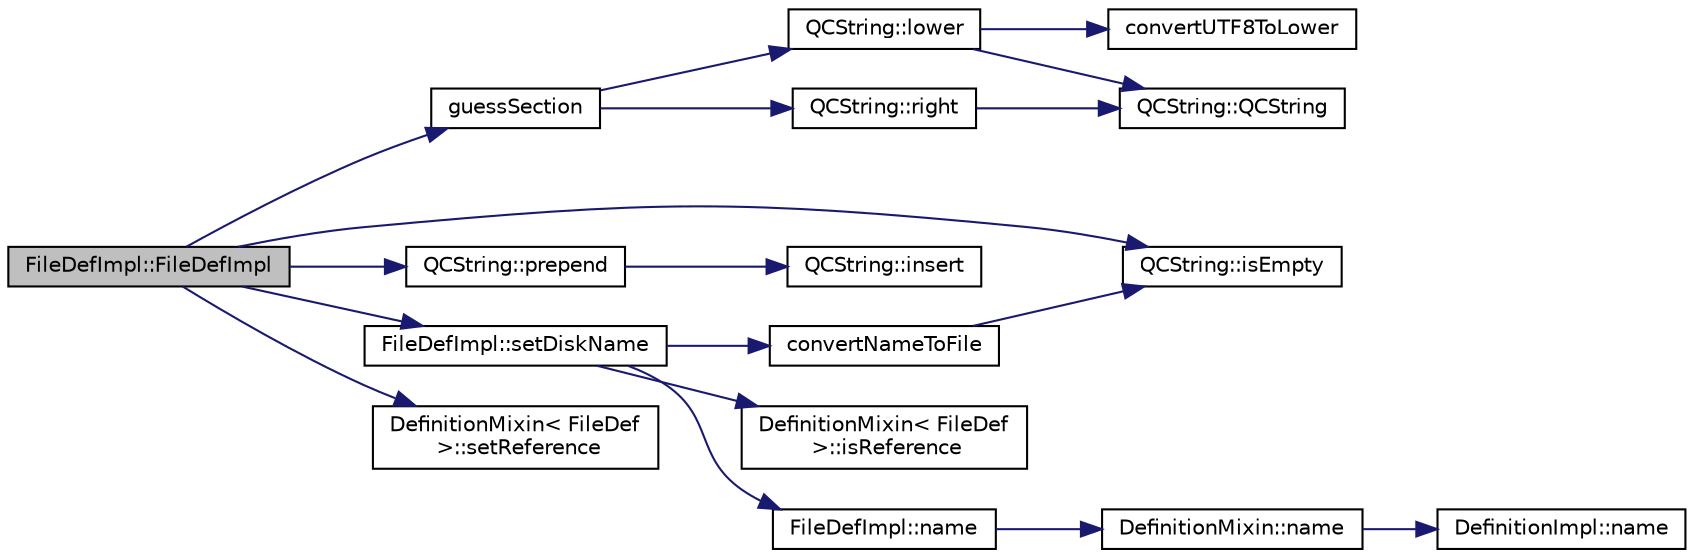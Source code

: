 digraph "FileDefImpl::FileDefImpl"
{
 // LATEX_PDF_SIZE
  edge [fontname="Helvetica",fontsize="10",labelfontname="Helvetica",labelfontsize="10"];
  node [fontname="Helvetica",fontsize="10",shape=record];
  rankdir="LR";
  Node1 [label="FileDefImpl::FileDefImpl",height=0.2,width=0.4,color="black", fillcolor="grey75", style="filled", fontcolor="black",tooltip=" "];
  Node1 -> Node2 [color="midnightblue",fontsize="10",style="solid"];
  Node2 [label="guessSection",height=0.2,width=0.4,color="black", fillcolor="white", style="filled",URL="$util_8cpp.html#adfac1d990e027ce0011573d537066ee6",tooltip=" "];
  Node2 -> Node3 [color="midnightblue",fontsize="10",style="solid"];
  Node3 [label="QCString::lower",height=0.2,width=0.4,color="black", fillcolor="white", style="filled",URL="$classQCString.html#a33688239622e659cfb469fbd62c9cccb",tooltip=" "];
  Node3 -> Node4 [color="midnightblue",fontsize="10",style="solid"];
  Node4 [label="convertUTF8ToLower",height=0.2,width=0.4,color="black", fillcolor="white", style="filled",URL="$utf8_8cpp.html#a90000b3876f8ff0fed72d2c31ecdfe11",tooltip=" "];
  Node3 -> Node5 [color="midnightblue",fontsize="10",style="solid"];
  Node5 [label="QCString::QCString",height=0.2,width=0.4,color="black", fillcolor="white", style="filled",URL="$classQCString.html#ad691e1087cc03e14e00d1147ae0ecab7",tooltip=" "];
  Node2 -> Node6 [color="midnightblue",fontsize="10",style="solid"];
  Node6 [label="QCString::right",height=0.2,width=0.4,color="black", fillcolor="white", style="filled",URL="$classQCString.html#a8f4aa5417f6a834f28c7148a1fe262d5",tooltip=" "];
  Node6 -> Node5 [color="midnightblue",fontsize="10",style="solid"];
  Node1 -> Node7 [color="midnightblue",fontsize="10",style="solid"];
  Node7 [label="QCString::isEmpty",height=0.2,width=0.4,color="black", fillcolor="white", style="filled",URL="$classQCString.html#a621c4090d69ad7d05ef8e5234376c3d8",tooltip=" "];
  Node1 -> Node8 [color="midnightblue",fontsize="10",style="solid"];
  Node8 [label="QCString::prepend",height=0.2,width=0.4,color="black", fillcolor="white", style="filled",URL="$classQCString.html#a0a6a8fe99e596b149ee15138fa8dcf0c",tooltip=" "];
  Node8 -> Node9 [color="midnightblue",fontsize="10",style="solid"];
  Node9 [label="QCString::insert",height=0.2,width=0.4,color="black", fillcolor="white", style="filled",URL="$classQCString.html#ae4e7678c93bacb8b7806597a8520ca54",tooltip=" "];
  Node1 -> Node10 [color="midnightblue",fontsize="10",style="solid"];
  Node10 [label="FileDefImpl::setDiskName",height=0.2,width=0.4,color="black", fillcolor="white", style="filled",URL="$classFileDefImpl.html#af4b8a9ef1bc226bfc125ed8669e41186",tooltip=" "];
  Node10 -> Node11 [color="midnightblue",fontsize="10",style="solid"];
  Node11 [label="convertNameToFile",height=0.2,width=0.4,color="black", fillcolor="white", style="filled",URL="$util_8cpp.html#a8e04495ad97c6aab7960cc989e3f8c67",tooltip=" "];
  Node11 -> Node7 [color="midnightblue",fontsize="10",style="solid"];
  Node10 -> Node12 [color="midnightblue",fontsize="10",style="solid"];
  Node12 [label="DefinitionMixin\< FileDef\l \>::isReference",height=0.2,width=0.4,color="black", fillcolor="white", style="filled",URL="$classDefinitionMixin.html#a4255a2bb5ac1e9f4f2cbe910c2c229ce",tooltip=" "];
  Node10 -> Node13 [color="midnightblue",fontsize="10",style="solid"];
  Node13 [label="FileDefImpl::name",height=0.2,width=0.4,color="black", fillcolor="white", style="filled",URL="$classFileDefImpl.html#af09750b8bb362bd1a5c4be32991ee20b",tooltip=" "];
  Node13 -> Node14 [color="midnightblue",fontsize="10",style="solid"];
  Node14 [label="DefinitionMixin::name",height=0.2,width=0.4,color="black", fillcolor="white", style="filled",URL="$classDefinitionMixin.html#a03a95195d1616701c67a11d38b2b22bf",tooltip=" "];
  Node14 -> Node15 [color="midnightblue",fontsize="10",style="solid"];
  Node15 [label="DefinitionImpl::name",height=0.2,width=0.4,color="black", fillcolor="white", style="filled",URL="$classDefinitionImpl.html#a74ef9c81f02bb1ffaf62ba31239750c4",tooltip=" "];
  Node1 -> Node16 [color="midnightblue",fontsize="10",style="solid"];
  Node16 [label="DefinitionMixin\< FileDef\l \>::setReference",height=0.2,width=0.4,color="black", fillcolor="white", style="filled",URL="$classDefinitionMixin.html#af9137b657777695d1f1626299a9efe41",tooltip=" "];
}
